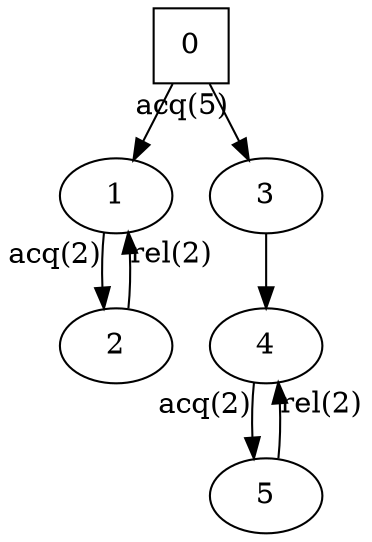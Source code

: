 digraph auto_0{
0[shape=square];
1;
2;
3;
4;
5;
0 -> 1;
0 -> 3[xlabel="acq(5)"];
1 -> 2[xlabel="acq(2)"];
3 -> 4;
2 -> 1[xlabel="rel(2)"];
5 -> 4[xlabel="rel(2)"];
4 -> 5[xlabel="acq(2)"];
}
